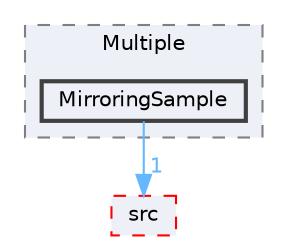 digraph "FastLED/FastLED/examples/Multiple/MirroringSample"
{
 // LATEX_PDF_SIZE
  bgcolor="transparent";
  edge [fontname=Helvetica,fontsize=10,labelfontname=Helvetica,labelfontsize=10];
  node [fontname=Helvetica,fontsize=10,shape=box,height=0.2,width=0.4];
  compound=true
  subgraph clusterdir_cf565d769feee0e1d0af50e50032e883 {
    graph [ bgcolor="#edf0f7", pencolor="grey50", label="Multiple", fontname=Helvetica,fontsize=10 style="filled,dashed", URL="dir_cf565d769feee0e1d0af50e50032e883.html",tooltip=""]
  dir_4c4b294753c6657943c86ce62458361c [label="MirroringSample", fillcolor="#edf0f7", color="grey25", style="filled,bold", URL="dir_4c4b294753c6657943c86ce62458361c.html",tooltip=""];
  }
  dir_e6a3de723047763e6a27a3cab040759e [label="src", fillcolor="#edf0f7", color="red", style="filled,dashed", URL="dir_e6a3de723047763e6a27a3cab040759e.html",tooltip=""];
  dir_4c4b294753c6657943c86ce62458361c->dir_e6a3de723047763e6a27a3cab040759e [headlabel="1", labeldistance=1.5 headhref="dir_000050_000075.html" href="dir_000050_000075.html" color="steelblue1" fontcolor="steelblue1"];
}
